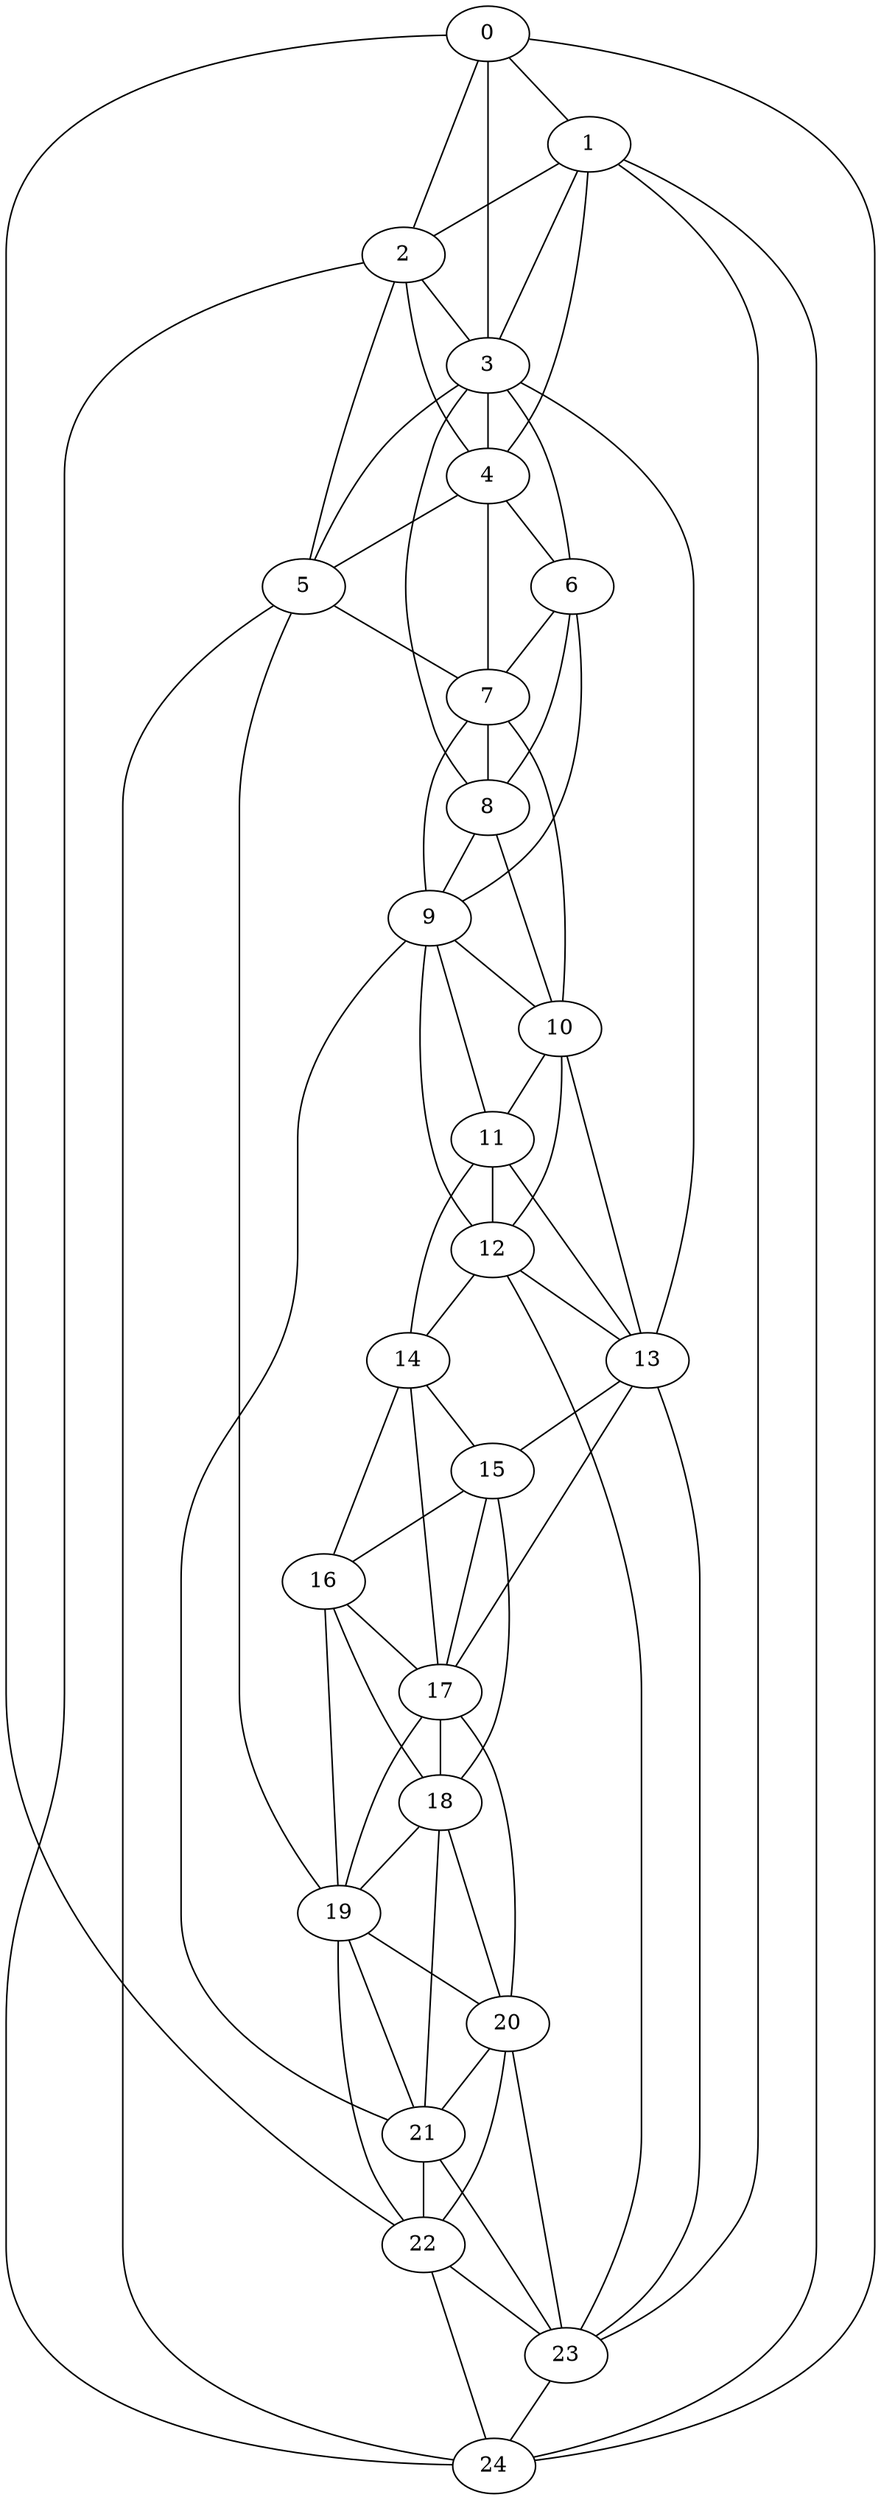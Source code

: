 strict graph "watts_strogatz_graph(25,6,0.1)" {
0;
1;
2;
3;
4;
5;
6;
7;
8;
9;
10;
11;
12;
13;
14;
15;
16;
17;
18;
19;
20;
21;
22;
23;
24;
0 -- 1  [is_available=True, prob="0.634095316624"];
0 -- 2  [is_available=True, prob="0.484453270822"];
0 -- 3  [is_available=True, prob="0.272605245898"];
0 -- 22  [is_available=True, prob="0.256737319072"];
0 -- 24  [is_available=True, prob="0.249140315302"];
1 -- 2  [is_available=True, prob="1.0"];
1 -- 3  [is_available=True, prob="0.613387109758"];
1 -- 4  [is_available=True, prob="1.0"];
1 -- 23  [is_available=True, prob="0.648155791246"];
1 -- 24  [is_available=True, prob="0.707413398619"];
2 -- 3  [is_available=True, prob="0.866154428777"];
2 -- 4  [is_available=True, prob="0.324139301707"];
2 -- 5  [is_available=True, prob="1.0"];
2 -- 24  [is_available=True, prob="0.403261764697"];
3 -- 4  [is_available=True, prob="0.963299310016"];
3 -- 5  [is_available=True, prob="0.984828711347"];
3 -- 6  [is_available=True, prob="1.0"];
3 -- 8  [is_available=True, prob="1.0"];
3 -- 13  [is_available=True, prob="0.268782844657"];
4 -- 5  [is_available=True, prob="0.832815224366"];
4 -- 6  [is_available=True, prob="1.0"];
4 -- 7  [is_available=True, prob="0.758404392522"];
5 -- 7  [is_available=True, prob="0.0728203224908"];
5 -- 19  [is_available=True, prob="0.526463673932"];
5 -- 24  [is_available=True, prob="0.239004596128"];
6 -- 7  [is_available=True, prob="0.0301258968643"];
6 -- 8  [is_available=True, prob="0.997504041091"];
6 -- 9  [is_available=True, prob="0.25158476483"];
7 -- 8  [is_available=True, prob="0.791510855474"];
7 -- 9  [is_available=True, prob="0.144911295985"];
7 -- 10  [is_available=True, prob="0.114080057168"];
8 -- 9  [is_available=True, prob="0.987244860046"];
8 -- 10  [is_available=True, prob="0.0323572418577"];
9 -- 10  [is_available=True, prob="1.0"];
9 -- 11  [is_available=True, prob="1.0"];
9 -- 12  [is_available=True, prob="1.0"];
9 -- 21  [is_available=True, prob="0.328850119537"];
10 -- 11  [is_available=True, prob="0.31422204725"];
10 -- 12  [is_available=True, prob="1.0"];
10 -- 13  [is_available=True, prob="0.456146020847"];
11 -- 12  [is_available=True, prob="1.0"];
11 -- 13  [is_available=True, prob="0.791048402882"];
11 -- 14  [is_available=True, prob="0.400399327903"];
12 -- 13  [is_available=True, prob="0.574172098796"];
12 -- 14  [is_available=True, prob="0.193844619179"];
12 -- 23  [is_available=True, prob="0.53791476897"];
13 -- 15  [is_available=True, prob="1.0"];
13 -- 17  [is_available=True, prob="0.0958603840299"];
13 -- 23  [is_available=True, prob="0.738948131253"];
14 -- 15  [is_available=True, prob="0.339067484173"];
14 -- 16  [is_available=True, prob="0.87885113612"];
14 -- 17  [is_available=True, prob="1.0"];
15 -- 16  [is_available=True, prob="0.966940418942"];
15 -- 17  [is_available=True, prob="0.792092495317"];
15 -- 18  [is_available=True, prob="0.251367962046"];
16 -- 17  [is_available=True, prob="1.0"];
16 -- 18  [is_available=True, prob="0.517663103676"];
16 -- 19  [is_available=True, prob="0.426878809985"];
17 -- 18  [is_available=True, prob="0.67683102679"];
17 -- 19  [is_available=True, prob="0.0492893062708"];
17 -- 20  [is_available=True, prob="0.794745636696"];
18 -- 19  [is_available=True, prob="0.515247837479"];
18 -- 20  [is_available=True, prob="0.0456346155671"];
18 -- 21  [is_available=True, prob="0.326211155101"];
19 -- 20  [is_available=True, prob="0.974840784959"];
19 -- 21  [is_available=True, prob="0.402554099126"];
19 -- 22  [is_available=True, prob="0.742917384602"];
20 -- 21  [is_available=True, prob="0.791396516232"];
20 -- 22  [is_available=True, prob="0.467055424705"];
20 -- 23  [is_available=True, prob="0.267848572723"];
21 -- 22  [is_available=True, prob="1.0"];
21 -- 23  [is_available=True, prob="0.624428524687"];
22 -- 23  [is_available=True, prob="0.9733581033"];
22 -- 24  [is_available=True, prob="1.0"];
23 -- 24  [is_available=True, prob="0.913211451112"];
}
